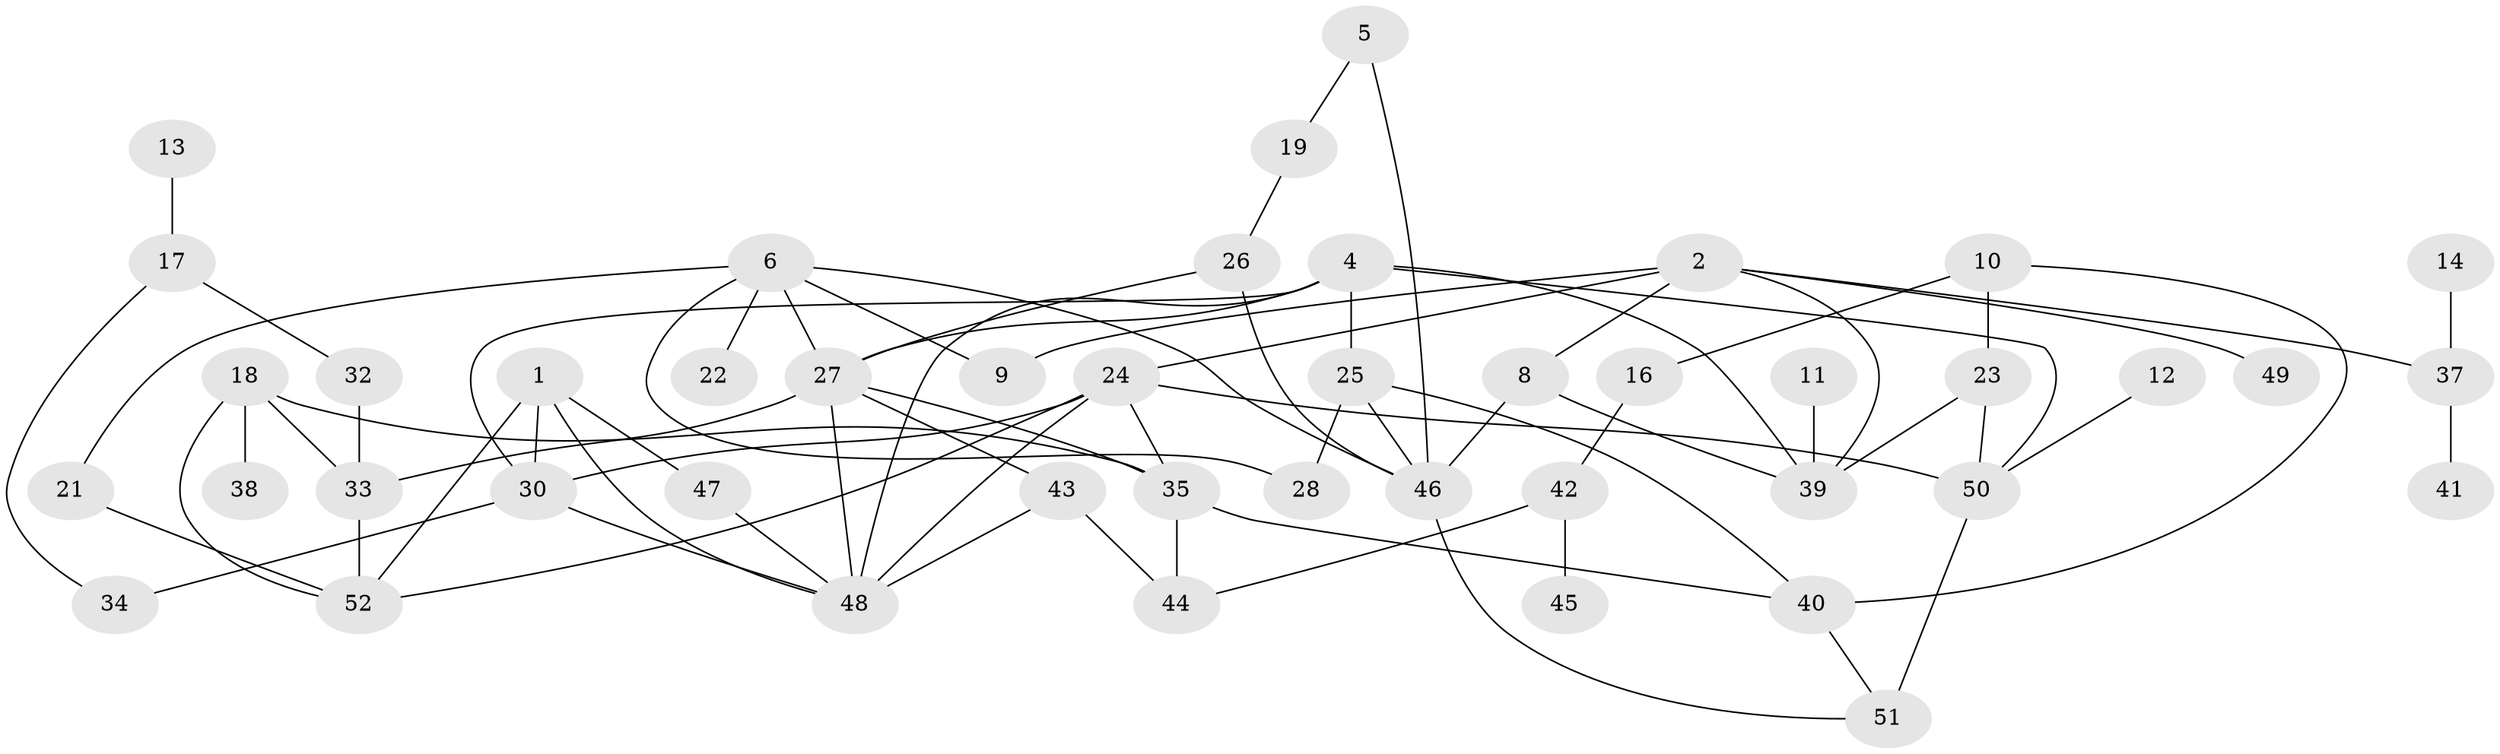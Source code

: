 // original degree distribution, {6: 0.038834951456310676, 1: 0.20388349514563106, 2: 0.32038834951456313, 3: 0.24271844660194175, 4: 0.11650485436893204, 0: 0.04854368932038835, 5: 0.019417475728155338, 8: 0.009708737864077669}
// Generated by graph-tools (version 1.1) at 2025/00/03/09/25 03:00:51]
// undirected, 45 vertices, 73 edges
graph export_dot {
graph [start="1"]
  node [color=gray90,style=filled];
  1;
  2;
  4;
  5;
  6;
  8;
  9;
  10;
  11;
  12;
  13;
  14;
  16;
  17;
  18;
  19;
  21;
  22;
  23;
  24;
  25;
  26;
  27;
  28;
  30;
  32;
  33;
  34;
  35;
  37;
  38;
  39;
  40;
  41;
  42;
  43;
  44;
  45;
  46;
  47;
  48;
  49;
  50;
  51;
  52;
  1 -- 30 [weight=1.0];
  1 -- 47 [weight=1.0];
  1 -- 48 [weight=1.0];
  1 -- 52 [weight=1.0];
  2 -- 8 [weight=1.0];
  2 -- 9 [weight=1.0];
  2 -- 24 [weight=1.0];
  2 -- 37 [weight=1.0];
  2 -- 39 [weight=1.0];
  2 -- 49 [weight=1.0];
  4 -- 25 [weight=1.0];
  4 -- 27 [weight=1.0];
  4 -- 30 [weight=1.0];
  4 -- 39 [weight=1.0];
  4 -- 48 [weight=1.0];
  4 -- 50 [weight=1.0];
  5 -- 19 [weight=1.0];
  5 -- 46 [weight=1.0];
  6 -- 9 [weight=1.0];
  6 -- 21 [weight=1.0];
  6 -- 22 [weight=1.0];
  6 -- 27 [weight=1.0];
  6 -- 28 [weight=1.0];
  6 -- 46 [weight=1.0];
  8 -- 39 [weight=1.0];
  8 -- 46 [weight=1.0];
  10 -- 16 [weight=1.0];
  10 -- 23 [weight=1.0];
  10 -- 40 [weight=1.0];
  11 -- 39 [weight=1.0];
  12 -- 50 [weight=1.0];
  13 -- 17 [weight=1.0];
  14 -- 37 [weight=1.0];
  16 -- 42 [weight=1.0];
  17 -- 32 [weight=1.0];
  17 -- 34 [weight=1.0];
  18 -- 33 [weight=1.0];
  18 -- 35 [weight=2.0];
  18 -- 38 [weight=1.0];
  18 -- 52 [weight=1.0];
  19 -- 26 [weight=1.0];
  21 -- 52 [weight=1.0];
  23 -- 39 [weight=1.0];
  23 -- 50 [weight=1.0];
  24 -- 30 [weight=1.0];
  24 -- 35 [weight=1.0];
  24 -- 48 [weight=1.0];
  24 -- 50 [weight=1.0];
  24 -- 52 [weight=1.0];
  25 -- 28 [weight=1.0];
  25 -- 40 [weight=1.0];
  25 -- 46 [weight=1.0];
  26 -- 27 [weight=1.0];
  26 -- 46 [weight=1.0];
  27 -- 33 [weight=1.0];
  27 -- 35 [weight=1.0];
  27 -- 43 [weight=1.0];
  27 -- 48 [weight=1.0];
  30 -- 34 [weight=1.0];
  30 -- 48 [weight=1.0];
  32 -- 33 [weight=1.0];
  33 -- 52 [weight=1.0];
  35 -- 40 [weight=1.0];
  35 -- 44 [weight=1.0];
  37 -- 41 [weight=1.0];
  40 -- 51 [weight=1.0];
  42 -- 44 [weight=1.0];
  42 -- 45 [weight=1.0];
  43 -- 44 [weight=1.0];
  43 -- 48 [weight=1.0];
  46 -- 51 [weight=1.0];
  47 -- 48 [weight=1.0];
  50 -- 51 [weight=2.0];
}

